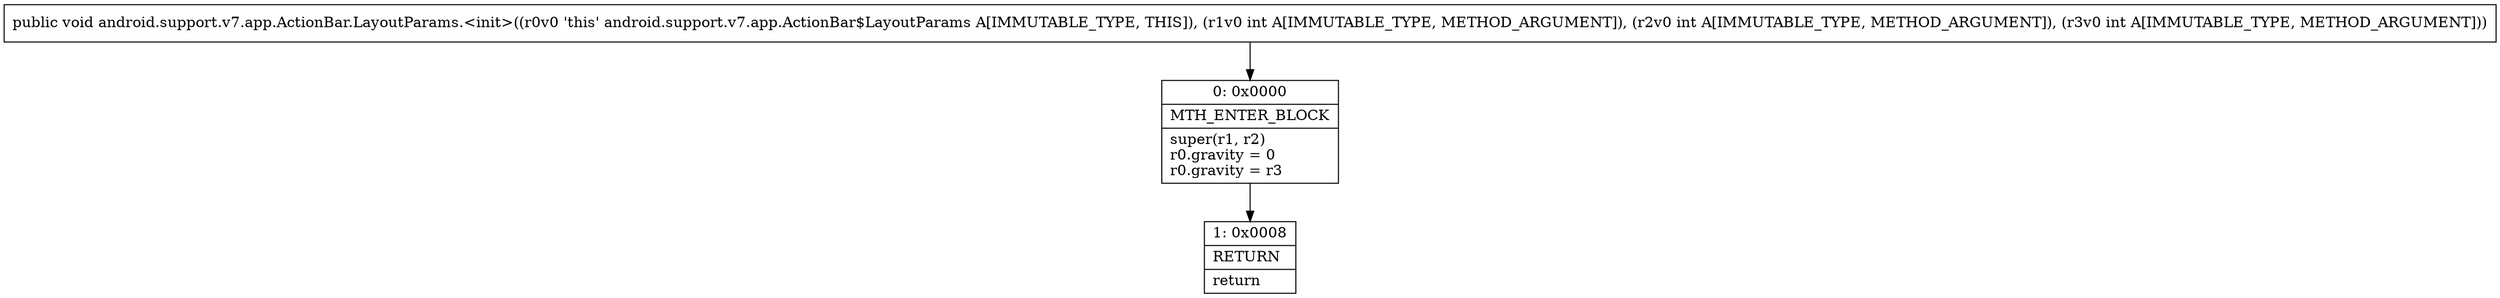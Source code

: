 digraph "CFG forandroid.support.v7.app.ActionBar.LayoutParams.\<init\>(III)V" {
Node_0 [shape=record,label="{0\:\ 0x0000|MTH_ENTER_BLOCK\l|super(r1, r2)\lr0.gravity = 0\lr0.gravity = r3\l}"];
Node_1 [shape=record,label="{1\:\ 0x0008|RETURN\l|return\l}"];
MethodNode[shape=record,label="{public void android.support.v7.app.ActionBar.LayoutParams.\<init\>((r0v0 'this' android.support.v7.app.ActionBar$LayoutParams A[IMMUTABLE_TYPE, THIS]), (r1v0 int A[IMMUTABLE_TYPE, METHOD_ARGUMENT]), (r2v0 int A[IMMUTABLE_TYPE, METHOD_ARGUMENT]), (r3v0 int A[IMMUTABLE_TYPE, METHOD_ARGUMENT])) }"];
MethodNode -> Node_0;
Node_0 -> Node_1;
}

